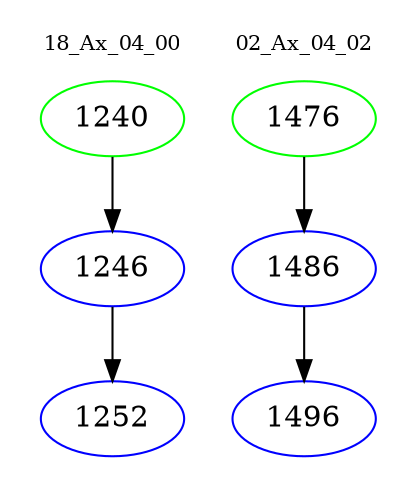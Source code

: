digraph{
subgraph cluster_0 {
color = white
label = "18_Ax_04_00";
fontsize=10;
T0_1240 [label="1240", color="green"]
T0_1240 -> T0_1246 [color="black"]
T0_1246 [label="1246", color="blue"]
T0_1246 -> T0_1252 [color="black"]
T0_1252 [label="1252", color="blue"]
}
subgraph cluster_1 {
color = white
label = "02_Ax_04_02";
fontsize=10;
T1_1476 [label="1476", color="green"]
T1_1476 -> T1_1486 [color="black"]
T1_1486 [label="1486", color="blue"]
T1_1486 -> T1_1496 [color="black"]
T1_1496 [label="1496", color="blue"]
}
}
